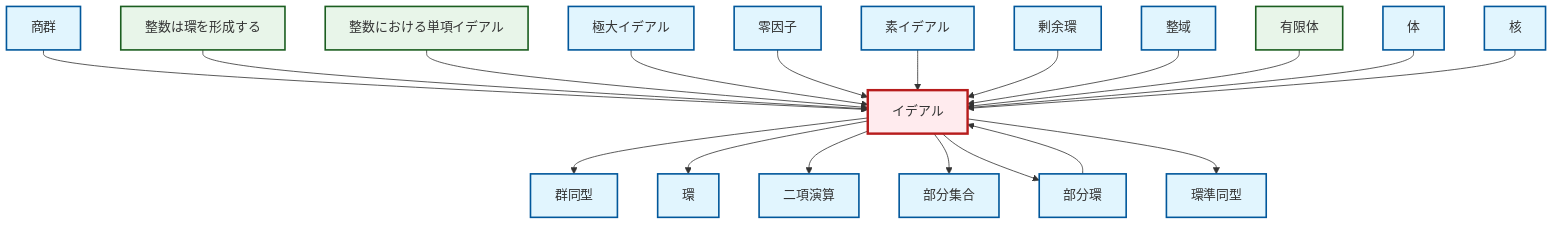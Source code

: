 graph TD
    classDef definition fill:#e1f5fe,stroke:#01579b,stroke-width:2px
    classDef theorem fill:#f3e5f5,stroke:#4a148c,stroke-width:2px
    classDef axiom fill:#fff3e0,stroke:#e65100,stroke-width:2px
    classDef example fill:#e8f5e9,stroke:#1b5e20,stroke-width:2px
    classDef current fill:#ffebee,stroke:#b71c1c,stroke-width:3px
    def-binary-operation["二項演算"]:::definition
    def-subset["部分集合"]:::definition
    ex-principal-ideal["整数における単項イデアル"]:::example
    def-quotient-group["商群"]:::definition
    ex-finite-field["有限体"]:::example
    def-maximal-ideal["極大イデアル"]:::definition
    def-ideal["イデアル"]:::definition
    def-integral-domain["整域"]:::definition
    def-ring-homomorphism["環準同型"]:::definition
    def-prime-ideal["素イデアル"]:::definition
    def-subring["部分環"]:::definition
    def-zero-divisor["零因子"]:::definition
    ex-integers-ring["整数は環を形成する"]:::example
    def-quotient-ring["剰余環"]:::definition
    def-isomorphism["群同型"]:::definition
    def-field["体"]:::definition
    def-ring["環"]:::definition
    def-kernel["核"]:::definition
    def-subring --> def-ideal
    def-ideal --> def-isomorphism
    def-ideal --> def-ring
    def-quotient-group --> def-ideal
    ex-integers-ring --> def-ideal
    ex-principal-ideal --> def-ideal
    def-maximal-ideal --> def-ideal
    def-ideal --> def-binary-operation
    def-ideal --> def-subset
    def-zero-divisor --> def-ideal
    def-prime-ideal --> def-ideal
    def-quotient-ring --> def-ideal
    def-integral-domain --> def-ideal
    ex-finite-field --> def-ideal
    def-ideal --> def-subring
    def-field --> def-ideal
    def-kernel --> def-ideal
    def-ideal --> def-ring-homomorphism
    class def-ideal current